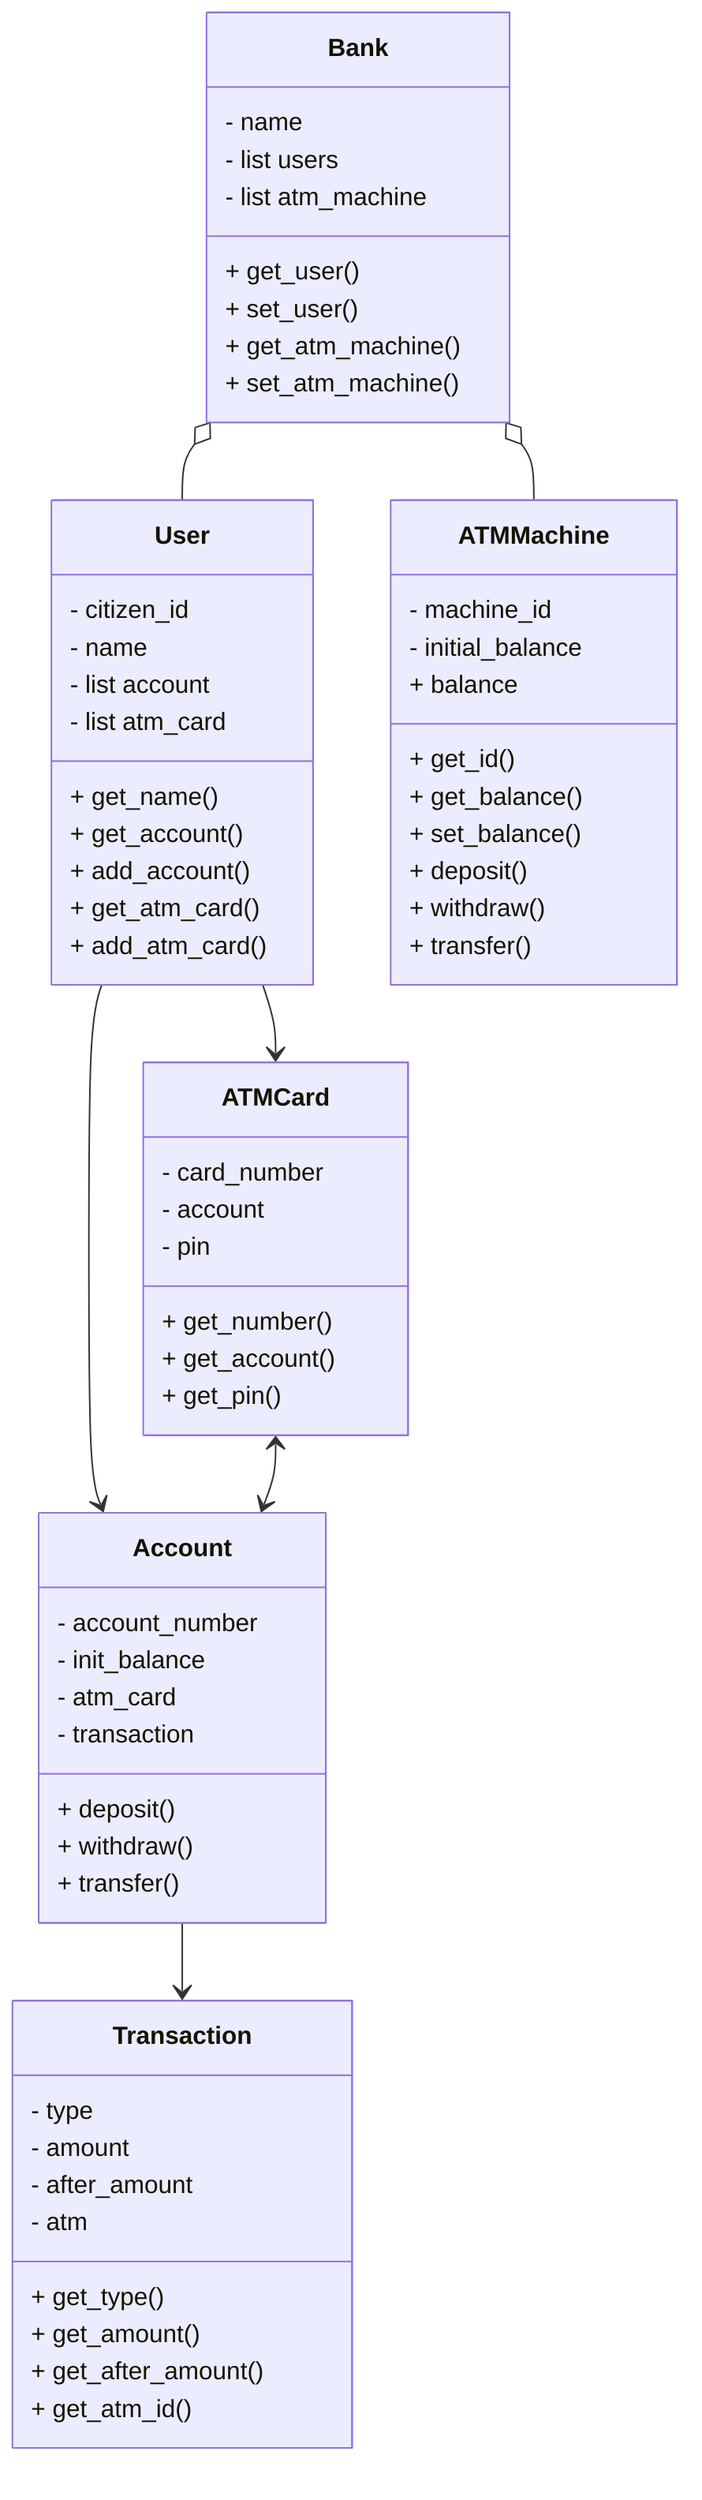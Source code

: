 classDiagram
    Bank: - name
    Bank: - list users
    Bank: - list atm_machine
    Bank: + get_user()
    Bank: + set_user()
    Bank: + get_atm_machine()
    Bank: + set_atm_machine()

    User: - citizen_id
    User: - name
    User: - list account
    User: - list atm_card
    User: + get_name()
    User: + get_account()
    User: + add_account()
    User: + get_atm_card()
    User: + add_atm_card()

    Account: - account_number
    %% Account: - owner
    Account: - init_balance
    Account: - atm_card
    Account: - transaction
    Account: + deposit()
    Account: + withdraw()
    Account: + transfer()

    ATMCard: - card_number
    ATMCard: - account
    ATMCard: - pin
    ATMCard: + get_number()
    ATMCard: + get_account()
    ATMCard: + get_pin()

    ATMMachine: - machine_id
    ATMMachine: - initial_balance
    ATMMachine: + balance
    ATMMachine: + get_id()
    ATMMachine: + get_balance()
    ATMMachine: + set_balance()
    ATMMachine: + deposit()
    ATMMachine: + withdraw()
    ATMMachine: + transfer()

    Transaction: - type
    Transaction: - amount
    Transaction: - after_amount
    Transaction: - atm
    Transaction: + get_type()
    Transaction: + get_amount()
    Transaction: + get_after_amount()
    Transaction: + get_atm_id()
    
    Bank o-- User
    Bank o-- ATMMachine

    User --> Account
    User --> ATMCard
    Account --> Transaction
    ATMCard <--> Account
